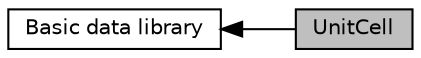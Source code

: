 digraph "UnitCell"
{
  edge [fontname="Helvetica",fontsize="10",labelfontname="Helvetica",labelfontsize="10"];
  node [fontname="Helvetica",fontsize="10",shape=record];
  rankdir=LR;
  Node0 [label="UnitCell",height=0.2,width=0.4,color="black", fillcolor="grey75", style="filled", fontcolor="black"];
  Node1 [label="Basic data library",height=0.2,width=0.4,color="black", fillcolor="white", style="filled",URL="$group__DataLibrary.html"];
  Node1->Node0 [shape=plaintext, dir="back", style="solid"];
}
